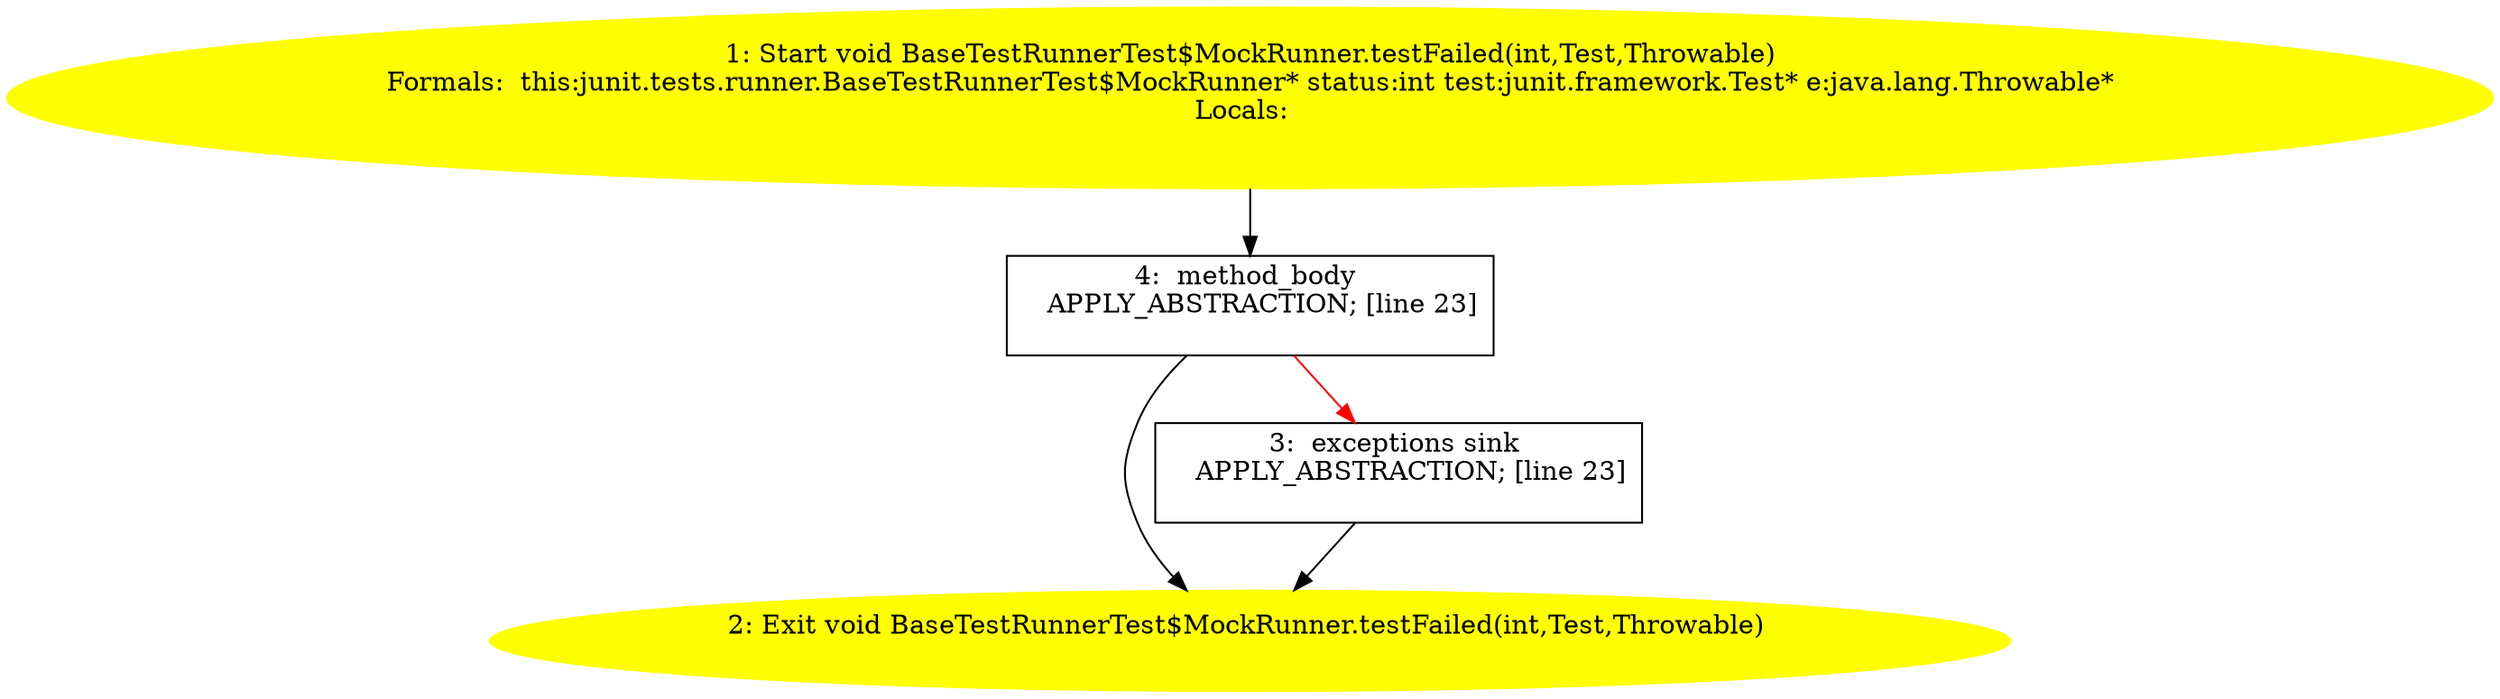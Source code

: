 /* @generated */
digraph cfg {
"junit.tests.runner.BaseTestRunnerTest$MockRunner.testFailed(int,junit.framework.Test,java.lang.Throw.f69e828dd6d17b2d5a67ec2bb9972fee_1" [label="1: Start void BaseTestRunnerTest$MockRunner.testFailed(int,Test,Throwable)\nFormals:  this:junit.tests.runner.BaseTestRunnerTest$MockRunner* status:int test:junit.framework.Test* e:java.lang.Throwable*\nLocals:  \n  " color=yellow style=filled]
	

	 "junit.tests.runner.BaseTestRunnerTest$MockRunner.testFailed(int,junit.framework.Test,java.lang.Throw.f69e828dd6d17b2d5a67ec2bb9972fee_1" -> "junit.tests.runner.BaseTestRunnerTest$MockRunner.testFailed(int,junit.framework.Test,java.lang.Throw.f69e828dd6d17b2d5a67ec2bb9972fee_4" ;
"junit.tests.runner.BaseTestRunnerTest$MockRunner.testFailed(int,junit.framework.Test,java.lang.Throw.f69e828dd6d17b2d5a67ec2bb9972fee_2" [label="2: Exit void BaseTestRunnerTest$MockRunner.testFailed(int,Test,Throwable) \n  " color=yellow style=filled]
	

"junit.tests.runner.BaseTestRunnerTest$MockRunner.testFailed(int,junit.framework.Test,java.lang.Throw.f69e828dd6d17b2d5a67ec2bb9972fee_3" [label="3:  exceptions sink \n   APPLY_ABSTRACTION; [line 23]\n " shape="box"]
	

	 "junit.tests.runner.BaseTestRunnerTest$MockRunner.testFailed(int,junit.framework.Test,java.lang.Throw.f69e828dd6d17b2d5a67ec2bb9972fee_3" -> "junit.tests.runner.BaseTestRunnerTest$MockRunner.testFailed(int,junit.framework.Test,java.lang.Throw.f69e828dd6d17b2d5a67ec2bb9972fee_2" ;
"junit.tests.runner.BaseTestRunnerTest$MockRunner.testFailed(int,junit.framework.Test,java.lang.Throw.f69e828dd6d17b2d5a67ec2bb9972fee_4" [label="4:  method_body \n   APPLY_ABSTRACTION; [line 23]\n " shape="box"]
	

	 "junit.tests.runner.BaseTestRunnerTest$MockRunner.testFailed(int,junit.framework.Test,java.lang.Throw.f69e828dd6d17b2d5a67ec2bb9972fee_4" -> "junit.tests.runner.BaseTestRunnerTest$MockRunner.testFailed(int,junit.framework.Test,java.lang.Throw.f69e828dd6d17b2d5a67ec2bb9972fee_2" ;
	 "junit.tests.runner.BaseTestRunnerTest$MockRunner.testFailed(int,junit.framework.Test,java.lang.Throw.f69e828dd6d17b2d5a67ec2bb9972fee_4" -> "junit.tests.runner.BaseTestRunnerTest$MockRunner.testFailed(int,junit.framework.Test,java.lang.Throw.f69e828dd6d17b2d5a67ec2bb9972fee_3" [color="red" ];
}
